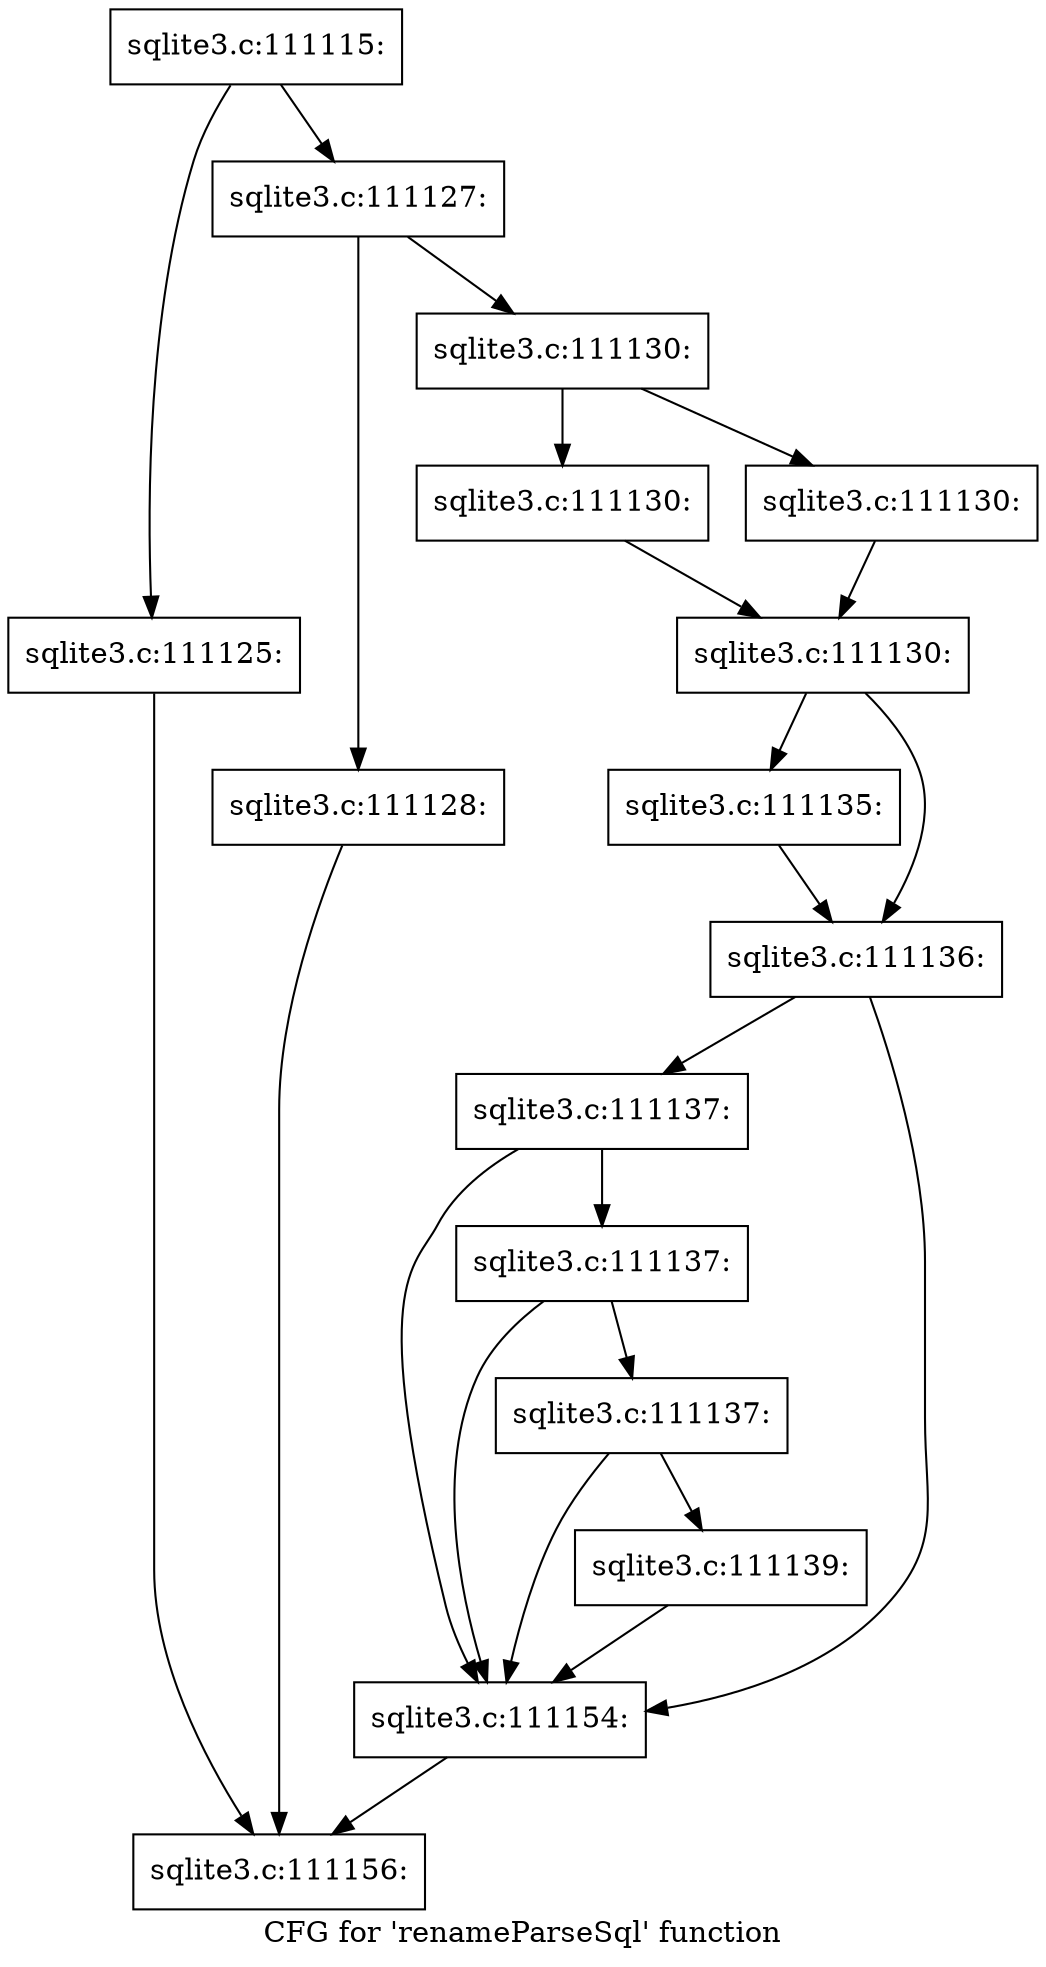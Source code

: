 digraph "CFG for 'renameParseSql' function" {
	label="CFG for 'renameParseSql' function";

	Node0x55c0f59ca5b0 [shape=record,label="{sqlite3.c:111115:}"];
	Node0x55c0f59ca5b0 -> Node0x55c0fa63e8b0;
	Node0x55c0f59ca5b0 -> Node0x55c0fa63e900;
	Node0x55c0fa63e8b0 [shape=record,label="{sqlite3.c:111125:}"];
	Node0x55c0fa63e8b0 -> Node0x55c0f59c8a90;
	Node0x55c0fa63e900 [shape=record,label="{sqlite3.c:111127:}"];
	Node0x55c0fa63e900 -> Node0x55c0fa63ee90;
	Node0x55c0fa63e900 -> Node0x55c0fa63eee0;
	Node0x55c0fa63ee90 [shape=record,label="{sqlite3.c:111128:}"];
	Node0x55c0fa63ee90 -> Node0x55c0f59c8a90;
	Node0x55c0fa63eee0 [shape=record,label="{sqlite3.c:111130:}"];
	Node0x55c0fa63eee0 -> Node0x55c0fa63f7c0;
	Node0x55c0fa63eee0 -> Node0x55c0fa63f810;
	Node0x55c0fa63f7c0 [shape=record,label="{sqlite3.c:111130:}"];
	Node0x55c0fa63f7c0 -> Node0x55c0fa63f860;
	Node0x55c0fa63f810 [shape=record,label="{sqlite3.c:111130:}"];
	Node0x55c0fa63f810 -> Node0x55c0fa63f860;
	Node0x55c0fa63f860 [shape=record,label="{sqlite3.c:111130:}"];
	Node0x55c0fa63f860 -> Node0x55c0fa640d50;
	Node0x55c0fa63f860 -> Node0x55c0fa640da0;
	Node0x55c0fa640d50 [shape=record,label="{sqlite3.c:111135:}"];
	Node0x55c0fa640d50 -> Node0x55c0fa640da0;
	Node0x55c0fa640da0 [shape=record,label="{sqlite3.c:111136:}"];
	Node0x55c0fa640da0 -> Node0x55c0fa641430;
	Node0x55c0fa640da0 -> Node0x55c0fa6413e0;
	Node0x55c0fa641430 [shape=record,label="{sqlite3.c:111137:}"];
	Node0x55c0fa641430 -> Node0x55c0fa6417e0;
	Node0x55c0fa641430 -> Node0x55c0fa6413e0;
	Node0x55c0fa6417e0 [shape=record,label="{sqlite3.c:111137:}"];
	Node0x55c0fa6417e0 -> Node0x55c0fa641760;
	Node0x55c0fa6417e0 -> Node0x55c0fa6413e0;
	Node0x55c0fa641760 [shape=record,label="{sqlite3.c:111137:}"];
	Node0x55c0fa641760 -> Node0x55c0fa641390;
	Node0x55c0fa641760 -> Node0x55c0fa6413e0;
	Node0x55c0fa641390 [shape=record,label="{sqlite3.c:111139:}"];
	Node0x55c0fa641390 -> Node0x55c0fa6413e0;
	Node0x55c0fa6413e0 [shape=record,label="{sqlite3.c:111154:}"];
	Node0x55c0fa6413e0 -> Node0x55c0f59c8a90;
	Node0x55c0f59c8a90 [shape=record,label="{sqlite3.c:111156:}"];
}
